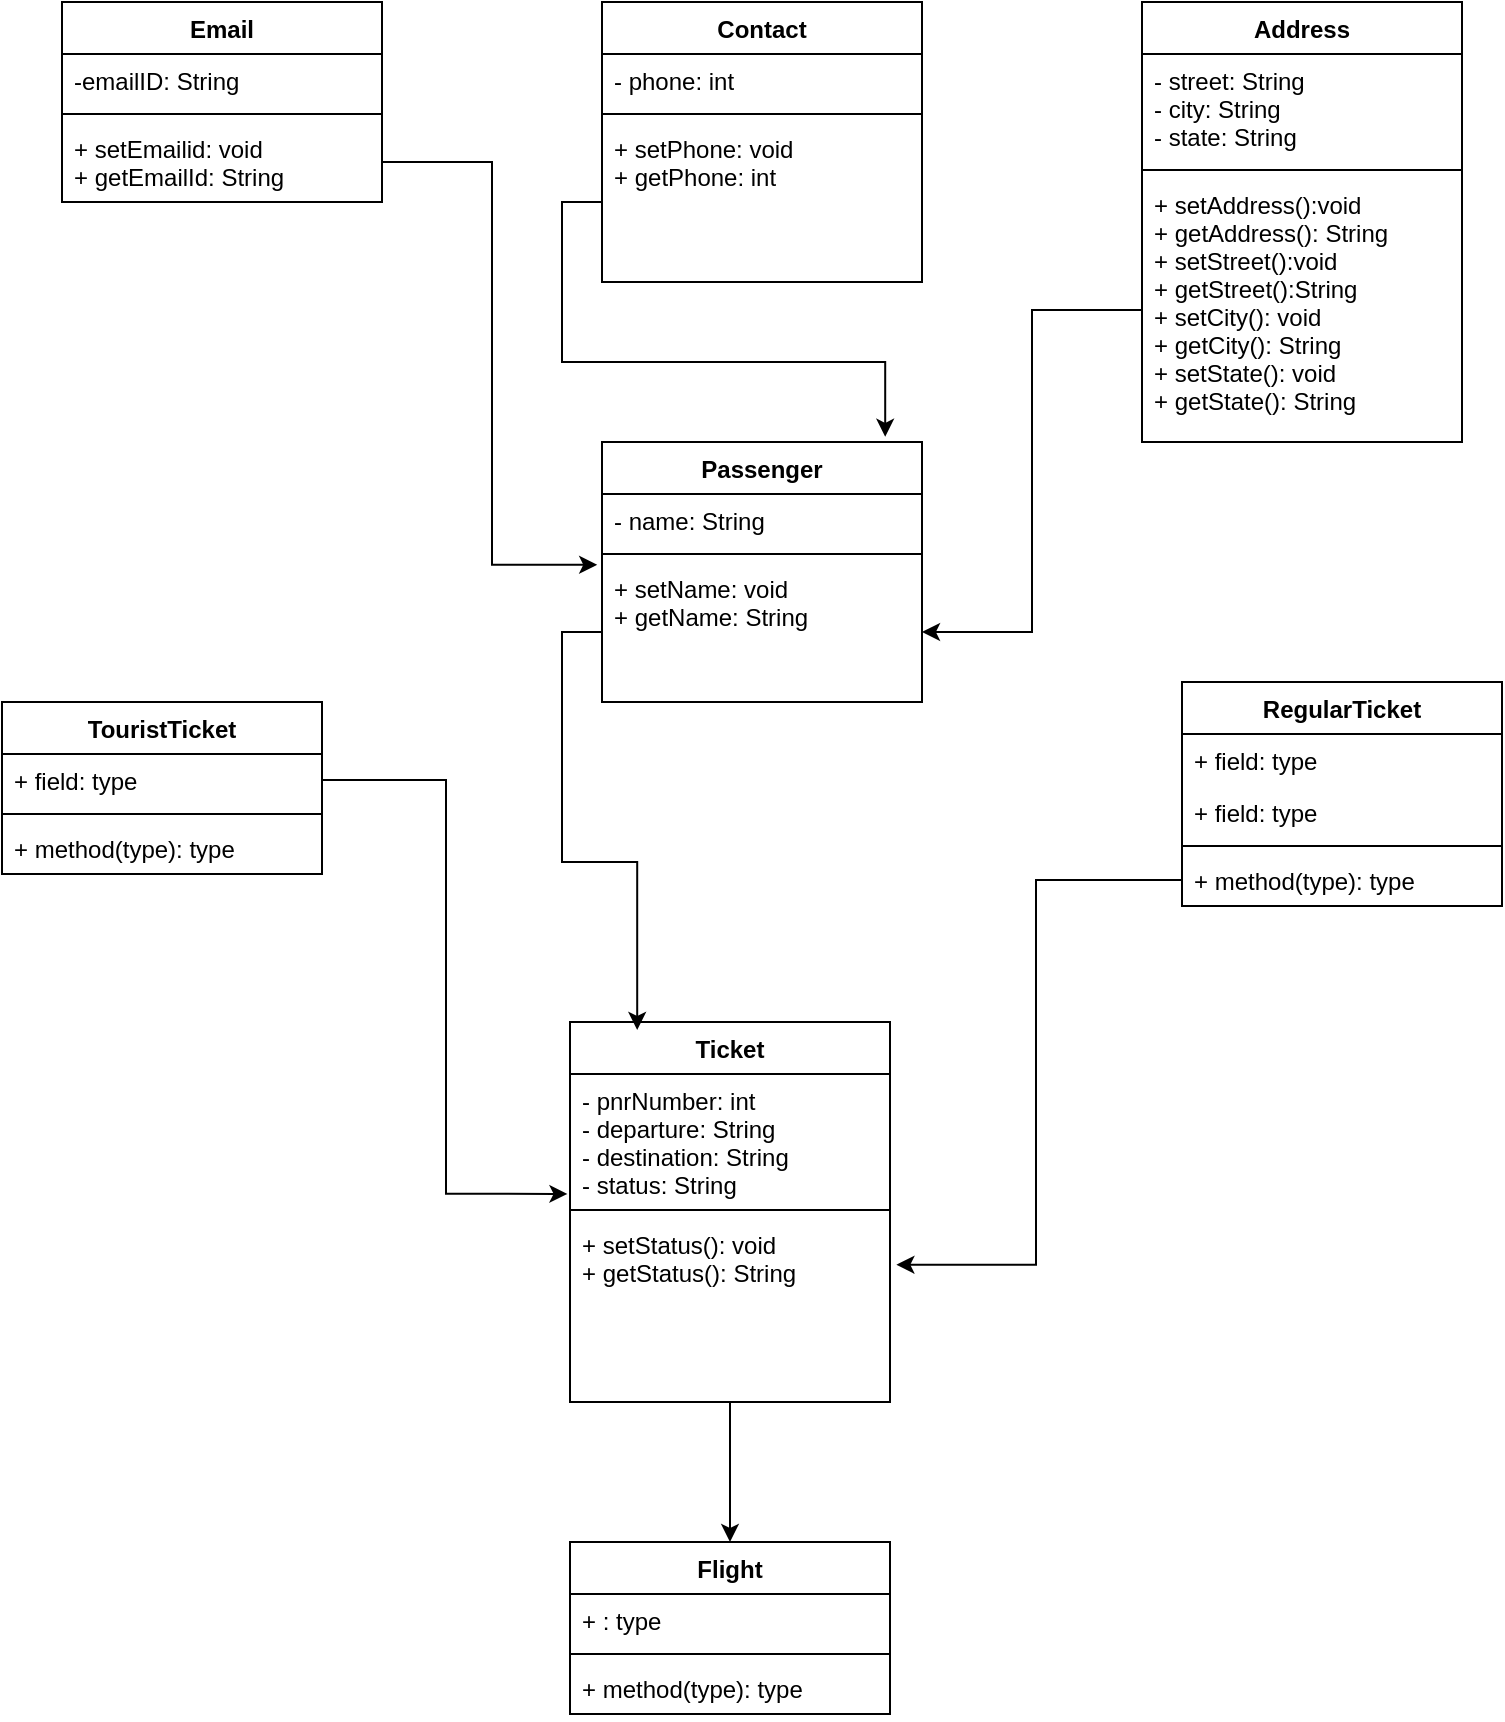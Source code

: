 <mxfile version="16.5.2" type="device"><diagram id="C5RBs43oDa-KdzZeNtuy" name="Page-1"><mxGraphModel dx="1038" dy="481" grid="1" gridSize="10" guides="1" tooltips="1" connect="1" arrows="1" fold="1" page="1" pageScale="1" pageWidth="827" pageHeight="1169" math="0" shadow="0"><root><mxCell id="WIyWlLk6GJQsqaUBKTNV-0"/><mxCell id="WIyWlLk6GJQsqaUBKTNV-1" parent="WIyWlLk6GJQsqaUBKTNV-0"/><mxCell id="Gh06tKDr3wbNMW9Ue5yR-0" value="Passenger" style="swimlane;fontStyle=1;align=center;verticalAlign=top;childLayout=stackLayout;horizontal=1;startSize=26;horizontalStack=0;resizeParent=1;resizeParentMax=0;resizeLast=0;collapsible=1;marginBottom=0;" parent="WIyWlLk6GJQsqaUBKTNV-1" vertex="1"><mxGeometry x="350" y="260" width="160" height="130" as="geometry"/></mxCell><mxCell id="Gh06tKDr3wbNMW9Ue5yR-1" value="- name: String" style="text;strokeColor=none;fillColor=none;align=left;verticalAlign=top;spacingLeft=4;spacingRight=4;overflow=hidden;rotatable=0;points=[[0,0.5],[1,0.5]];portConstraint=eastwest;" parent="Gh06tKDr3wbNMW9Ue5yR-0" vertex="1"><mxGeometry y="26" width="160" height="26" as="geometry"/></mxCell><mxCell id="Gh06tKDr3wbNMW9Ue5yR-2" value="" style="line;strokeWidth=1;fillColor=none;align=left;verticalAlign=middle;spacingTop=-1;spacingLeft=3;spacingRight=3;rotatable=0;labelPosition=right;points=[];portConstraint=eastwest;" parent="Gh06tKDr3wbNMW9Ue5yR-0" vertex="1"><mxGeometry y="52" width="160" height="8" as="geometry"/></mxCell><mxCell id="Gh06tKDr3wbNMW9Ue5yR-3" value="+ setName: void&#10;+ getName: String&#10;" style="text;strokeColor=none;fillColor=none;align=left;verticalAlign=top;spacingLeft=4;spacingRight=4;overflow=hidden;rotatable=0;points=[[0,0.5],[1,0.5]];portConstraint=eastwest;" parent="Gh06tKDr3wbNMW9Ue5yR-0" vertex="1"><mxGeometry y="60" width="160" height="70" as="geometry"/></mxCell><mxCell id="Gh06tKDr3wbNMW9Ue5yR-4" value="Contact" style="swimlane;fontStyle=1;align=center;verticalAlign=top;childLayout=stackLayout;horizontal=1;startSize=26;horizontalStack=0;resizeParent=1;resizeParentMax=0;resizeLast=0;collapsible=1;marginBottom=0;" parent="WIyWlLk6GJQsqaUBKTNV-1" vertex="1"><mxGeometry x="350" y="40" width="160" height="140" as="geometry"/></mxCell><mxCell id="Gh06tKDr3wbNMW9Ue5yR-5" value="- phone: int" style="text;strokeColor=none;fillColor=none;align=left;verticalAlign=top;spacingLeft=4;spacingRight=4;overflow=hidden;rotatable=0;points=[[0,0.5],[1,0.5]];portConstraint=eastwest;" parent="Gh06tKDr3wbNMW9Ue5yR-4" vertex="1"><mxGeometry y="26" width="160" height="26" as="geometry"/></mxCell><mxCell id="Gh06tKDr3wbNMW9Ue5yR-6" value="" style="line;strokeWidth=1;fillColor=none;align=left;verticalAlign=middle;spacingTop=-1;spacingLeft=3;spacingRight=3;rotatable=0;labelPosition=right;points=[];portConstraint=eastwest;" parent="Gh06tKDr3wbNMW9Ue5yR-4" vertex="1"><mxGeometry y="52" width="160" height="8" as="geometry"/></mxCell><mxCell id="Gh06tKDr3wbNMW9Ue5yR-7" value="+ setPhone: void&#10;+ getPhone: int&#10;" style="text;strokeColor=none;fillColor=none;align=left;verticalAlign=top;spacingLeft=4;spacingRight=4;overflow=hidden;rotatable=0;points=[[0,0.5],[1,0.5]];portConstraint=eastwest;" parent="Gh06tKDr3wbNMW9Ue5yR-4" vertex="1"><mxGeometry y="60" width="160" height="80" as="geometry"/></mxCell><mxCell id="Gh06tKDr3wbNMW9Ue5yR-8" value="Email" style="swimlane;fontStyle=1;align=center;verticalAlign=top;childLayout=stackLayout;horizontal=1;startSize=26;horizontalStack=0;resizeParent=1;resizeParentMax=0;resizeLast=0;collapsible=1;marginBottom=0;" parent="WIyWlLk6GJQsqaUBKTNV-1" vertex="1"><mxGeometry x="80" y="40" width="160" height="100" as="geometry"/></mxCell><mxCell id="Gh06tKDr3wbNMW9Ue5yR-9" value="-emailID: String" style="text;strokeColor=none;fillColor=none;align=left;verticalAlign=top;spacingLeft=4;spacingRight=4;overflow=hidden;rotatable=0;points=[[0,0.5],[1,0.5]];portConstraint=eastwest;" parent="Gh06tKDr3wbNMW9Ue5yR-8" vertex="1"><mxGeometry y="26" width="160" height="26" as="geometry"/></mxCell><mxCell id="Gh06tKDr3wbNMW9Ue5yR-10" value="" style="line;strokeWidth=1;fillColor=none;align=left;verticalAlign=middle;spacingTop=-1;spacingLeft=3;spacingRight=3;rotatable=0;labelPosition=right;points=[];portConstraint=eastwest;" parent="Gh06tKDr3wbNMW9Ue5yR-8" vertex="1"><mxGeometry y="52" width="160" height="8" as="geometry"/></mxCell><mxCell id="Gh06tKDr3wbNMW9Ue5yR-11" value="+ setEmailid: void&#10;+ getEmailId: String" style="text;strokeColor=none;fillColor=none;align=left;verticalAlign=top;spacingLeft=4;spacingRight=4;overflow=hidden;rotatable=0;points=[[0,0.5],[1,0.5]];portConstraint=eastwest;" parent="Gh06tKDr3wbNMW9Ue5yR-8" vertex="1"><mxGeometry y="60" width="160" height="40" as="geometry"/></mxCell><mxCell id="Gh06tKDr3wbNMW9Ue5yR-16" value="Flight" style="swimlane;fontStyle=1;align=center;verticalAlign=top;childLayout=stackLayout;horizontal=1;startSize=26;horizontalStack=0;resizeParent=1;resizeParentMax=0;resizeLast=0;collapsible=1;marginBottom=0;" parent="WIyWlLk6GJQsqaUBKTNV-1" vertex="1"><mxGeometry x="334" y="810" width="160" height="86" as="geometry"/></mxCell><mxCell id="Gh06tKDr3wbNMW9Ue5yR-17" value="+ : type" style="text;strokeColor=none;fillColor=none;align=left;verticalAlign=top;spacingLeft=4;spacingRight=4;overflow=hidden;rotatable=0;points=[[0,0.5],[1,0.5]];portConstraint=eastwest;" parent="Gh06tKDr3wbNMW9Ue5yR-16" vertex="1"><mxGeometry y="26" width="160" height="26" as="geometry"/></mxCell><mxCell id="Gh06tKDr3wbNMW9Ue5yR-18" value="" style="line;strokeWidth=1;fillColor=none;align=left;verticalAlign=middle;spacingTop=-1;spacingLeft=3;spacingRight=3;rotatable=0;labelPosition=right;points=[];portConstraint=eastwest;" parent="Gh06tKDr3wbNMW9Ue5yR-16" vertex="1"><mxGeometry y="52" width="160" height="8" as="geometry"/></mxCell><mxCell id="Gh06tKDr3wbNMW9Ue5yR-19" value="+ method(type): type" style="text;strokeColor=none;fillColor=none;align=left;verticalAlign=top;spacingLeft=4;spacingRight=4;overflow=hidden;rotatable=0;points=[[0,0.5],[1,0.5]];portConstraint=eastwest;" parent="Gh06tKDr3wbNMW9Ue5yR-16" vertex="1"><mxGeometry y="60" width="160" height="26" as="geometry"/></mxCell><mxCell id="Gh06tKDr3wbNMW9Ue5yR-51" style="edgeStyle=orthogonalEdgeStyle;rounded=0;orthogonalLoop=1;jettySize=auto;html=1;" parent="WIyWlLk6GJQsqaUBKTNV-1" source="Gh06tKDr3wbNMW9Ue5yR-21" target="Gh06tKDr3wbNMW9Ue5yR-16" edge="1"><mxGeometry relative="1" as="geometry"/></mxCell><mxCell id="Gh06tKDr3wbNMW9Ue5yR-21" value="Ticket" style="swimlane;fontStyle=1;align=center;verticalAlign=top;childLayout=stackLayout;horizontal=1;startSize=26;horizontalStack=0;resizeParent=1;resizeParentMax=0;resizeLast=0;collapsible=1;marginBottom=0;" parent="WIyWlLk6GJQsqaUBKTNV-1" vertex="1"><mxGeometry x="334" y="550" width="160" height="190" as="geometry"/></mxCell><mxCell id="Gh06tKDr3wbNMW9Ue5yR-22" value="- pnrNumber: int&#10;- departure: String&#10;- destination: String&#10;- status: String&#10;" style="text;strokeColor=none;fillColor=none;align=left;verticalAlign=top;spacingLeft=4;spacingRight=4;overflow=hidden;rotatable=0;points=[[0,0.5],[1,0.5]];portConstraint=eastwest;" parent="Gh06tKDr3wbNMW9Ue5yR-21" vertex="1"><mxGeometry y="26" width="160" height="64" as="geometry"/></mxCell><mxCell id="Gh06tKDr3wbNMW9Ue5yR-23" value="" style="line;strokeWidth=1;fillColor=none;align=left;verticalAlign=middle;spacingTop=-1;spacingLeft=3;spacingRight=3;rotatable=0;labelPosition=right;points=[];portConstraint=eastwest;" parent="Gh06tKDr3wbNMW9Ue5yR-21" vertex="1"><mxGeometry y="90" width="160" height="8" as="geometry"/></mxCell><mxCell id="Gh06tKDr3wbNMW9Ue5yR-24" value="+ setStatus(): void&#10;+ getStatus(): String&#10;&#10;&#10;" style="text;strokeColor=none;fillColor=none;align=left;verticalAlign=top;spacingLeft=4;spacingRight=4;overflow=hidden;rotatable=0;points=[[0,0.5],[1,0.5]];portConstraint=eastwest;" parent="Gh06tKDr3wbNMW9Ue5yR-21" vertex="1"><mxGeometry y="98" width="160" height="92" as="geometry"/></mxCell><mxCell id="Gh06tKDr3wbNMW9Ue5yR-25" value="RegularTicket" style="swimlane;fontStyle=1;align=center;verticalAlign=top;childLayout=stackLayout;horizontal=1;startSize=26;horizontalStack=0;resizeParent=1;resizeParentMax=0;resizeLast=0;collapsible=1;marginBottom=0;" parent="WIyWlLk6GJQsqaUBKTNV-1" vertex="1"><mxGeometry x="640" y="380" width="160" height="112" as="geometry"/></mxCell><mxCell id="Gh06tKDr3wbNMW9Ue5yR-47" value="+ field: type" style="text;strokeColor=none;fillColor=none;align=left;verticalAlign=top;spacingLeft=4;spacingRight=4;overflow=hidden;rotatable=0;points=[[0,0.5],[1,0.5]];portConstraint=eastwest;" parent="Gh06tKDr3wbNMW9Ue5yR-25" vertex="1"><mxGeometry y="26" width="160" height="26" as="geometry"/></mxCell><mxCell id="Gh06tKDr3wbNMW9Ue5yR-26" value="+ field: type" style="text;strokeColor=none;fillColor=none;align=left;verticalAlign=top;spacingLeft=4;spacingRight=4;overflow=hidden;rotatable=0;points=[[0,0.5],[1,0.5]];portConstraint=eastwest;" parent="Gh06tKDr3wbNMW9Ue5yR-25" vertex="1"><mxGeometry y="52" width="160" height="26" as="geometry"/></mxCell><mxCell id="Gh06tKDr3wbNMW9Ue5yR-27" value="" style="line;strokeWidth=1;fillColor=none;align=left;verticalAlign=middle;spacingTop=-1;spacingLeft=3;spacingRight=3;rotatable=0;labelPosition=right;points=[];portConstraint=eastwest;" parent="Gh06tKDr3wbNMW9Ue5yR-25" vertex="1"><mxGeometry y="78" width="160" height="8" as="geometry"/></mxCell><mxCell id="Gh06tKDr3wbNMW9Ue5yR-28" value="+ method(type): type" style="text;strokeColor=none;fillColor=none;align=left;verticalAlign=top;spacingLeft=4;spacingRight=4;overflow=hidden;rotatable=0;points=[[0,0.5],[1,0.5]];portConstraint=eastwest;" parent="Gh06tKDr3wbNMW9Ue5yR-25" vertex="1"><mxGeometry y="86" width="160" height="26" as="geometry"/></mxCell><mxCell id="Gh06tKDr3wbNMW9Ue5yR-29" value="TouristTicket" style="swimlane;fontStyle=1;align=center;verticalAlign=top;childLayout=stackLayout;horizontal=1;startSize=26;horizontalStack=0;resizeParent=1;resizeParentMax=0;resizeLast=0;collapsible=1;marginBottom=0;" parent="WIyWlLk6GJQsqaUBKTNV-1" vertex="1"><mxGeometry x="50" y="390" width="160" height="86" as="geometry"/></mxCell><mxCell id="Gh06tKDr3wbNMW9Ue5yR-30" value="+ field: type" style="text;strokeColor=none;fillColor=none;align=left;verticalAlign=top;spacingLeft=4;spacingRight=4;overflow=hidden;rotatable=0;points=[[0,0.5],[1,0.5]];portConstraint=eastwest;" parent="Gh06tKDr3wbNMW9Ue5yR-29" vertex="1"><mxGeometry y="26" width="160" height="26" as="geometry"/></mxCell><mxCell id="Gh06tKDr3wbNMW9Ue5yR-31" value="" style="line;strokeWidth=1;fillColor=none;align=left;verticalAlign=middle;spacingTop=-1;spacingLeft=3;spacingRight=3;rotatable=0;labelPosition=right;points=[];portConstraint=eastwest;" parent="Gh06tKDr3wbNMW9Ue5yR-29" vertex="1"><mxGeometry y="52" width="160" height="8" as="geometry"/></mxCell><mxCell id="Gh06tKDr3wbNMW9Ue5yR-32" value="+ method(type): type" style="text;strokeColor=none;fillColor=none;align=left;verticalAlign=top;spacingLeft=4;spacingRight=4;overflow=hidden;rotatable=0;points=[[0,0.5],[1,0.5]];portConstraint=eastwest;" parent="Gh06tKDr3wbNMW9Ue5yR-29" vertex="1"><mxGeometry y="60" width="160" height="26" as="geometry"/></mxCell><mxCell id="Gh06tKDr3wbNMW9Ue5yR-33" value="Address" style="swimlane;fontStyle=1;align=center;verticalAlign=top;childLayout=stackLayout;horizontal=1;startSize=26;horizontalStack=0;resizeParent=1;resizeParentMax=0;resizeLast=0;collapsible=1;marginBottom=0;" parent="WIyWlLk6GJQsqaUBKTNV-1" vertex="1"><mxGeometry x="620" y="40" width="160" height="220" as="geometry"/></mxCell><mxCell id="Gh06tKDr3wbNMW9Ue5yR-34" value="- street: String&#10;- city: String&#10;- state: String&#10;" style="text;strokeColor=none;fillColor=none;align=left;verticalAlign=top;spacingLeft=4;spacingRight=4;overflow=hidden;rotatable=0;points=[[0,0.5],[1,0.5]];portConstraint=eastwest;" parent="Gh06tKDr3wbNMW9Ue5yR-33" vertex="1"><mxGeometry y="26" width="160" height="54" as="geometry"/></mxCell><mxCell id="Gh06tKDr3wbNMW9Ue5yR-35" value="" style="line;strokeWidth=1;fillColor=none;align=left;verticalAlign=middle;spacingTop=-1;spacingLeft=3;spacingRight=3;rotatable=0;labelPosition=right;points=[];portConstraint=eastwest;" parent="Gh06tKDr3wbNMW9Ue5yR-33" vertex="1"><mxGeometry y="80" width="160" height="8" as="geometry"/></mxCell><mxCell id="Gh06tKDr3wbNMW9Ue5yR-36" value="+ setAddress():void&#10;+ getAddress(): String&#10;+ setStreet():void&#10;+ getStreet():String&#10;+ setCity(): void&#10;+ getCity(): String&#10;+ setState(): void&#10;+ getState(): String " style="text;strokeColor=none;fillColor=none;align=left;verticalAlign=top;spacingLeft=4;spacingRight=4;overflow=hidden;rotatable=0;points=[[0,0.5],[1,0.5]];portConstraint=eastwest;" parent="Gh06tKDr3wbNMW9Ue5yR-33" vertex="1"><mxGeometry y="88" width="160" height="132" as="geometry"/></mxCell><mxCell id="Gh06tKDr3wbNMW9Ue5yR-42" value="" style="edgeStyle=orthogonalEdgeStyle;rounded=0;orthogonalLoop=1;jettySize=auto;html=1;entryX=0.885;entryY=-0.02;entryDx=0;entryDy=0;entryPerimeter=0;" parent="WIyWlLk6GJQsqaUBKTNV-1" source="Gh06tKDr3wbNMW9Ue5yR-7" target="Gh06tKDr3wbNMW9Ue5yR-0" edge="1"><mxGeometry relative="1" as="geometry"/></mxCell><mxCell id="Gh06tKDr3wbNMW9Ue5yR-43" value="" style="edgeStyle=orthogonalEdgeStyle;rounded=0;orthogonalLoop=1;jettySize=auto;html=1;entryX=-0.015;entryY=0.02;entryDx=0;entryDy=0;entryPerimeter=0;" parent="WIyWlLk6GJQsqaUBKTNV-1" source="Gh06tKDr3wbNMW9Ue5yR-11" target="Gh06tKDr3wbNMW9Ue5yR-3" edge="1"><mxGeometry relative="1" as="geometry"/></mxCell><mxCell id="Gh06tKDr3wbNMW9Ue5yR-44" style="edgeStyle=orthogonalEdgeStyle;rounded=0;orthogonalLoop=1;jettySize=auto;html=1;" parent="WIyWlLk6GJQsqaUBKTNV-1" source="Gh06tKDr3wbNMW9Ue5yR-36" target="Gh06tKDr3wbNMW9Ue5yR-3" edge="1"><mxGeometry relative="1" as="geometry"/></mxCell><mxCell id="Gh06tKDr3wbNMW9Ue5yR-45" style="edgeStyle=orthogonalEdgeStyle;rounded=0;orthogonalLoop=1;jettySize=auto;html=1;entryX=-0.008;entryY=-0.131;entryDx=0;entryDy=0;entryPerimeter=0;" parent="WIyWlLk6GJQsqaUBKTNV-1" source="Gh06tKDr3wbNMW9Ue5yR-30" target="Gh06tKDr3wbNMW9Ue5yR-24" edge="1"><mxGeometry relative="1" as="geometry"/></mxCell><mxCell id="Gh06tKDr3wbNMW9Ue5yR-49" style="edgeStyle=orthogonalEdgeStyle;rounded=0;orthogonalLoop=1;jettySize=auto;html=1;entryX=1.02;entryY=0.254;entryDx=0;entryDy=0;entryPerimeter=0;" parent="WIyWlLk6GJQsqaUBKTNV-1" source="Gh06tKDr3wbNMW9Ue5yR-28" target="Gh06tKDr3wbNMW9Ue5yR-24" edge="1"><mxGeometry relative="1" as="geometry"/></mxCell><mxCell id="Gh06tKDr3wbNMW9Ue5yR-50" style="edgeStyle=orthogonalEdgeStyle;rounded=0;orthogonalLoop=1;jettySize=auto;html=1;entryX=0.21;entryY=0.021;entryDx=0;entryDy=0;entryPerimeter=0;" parent="WIyWlLk6GJQsqaUBKTNV-1" source="Gh06tKDr3wbNMW9Ue5yR-3" target="Gh06tKDr3wbNMW9Ue5yR-21" edge="1"><mxGeometry relative="1" as="geometry"/></mxCell></root></mxGraphModel></diagram></mxfile>
